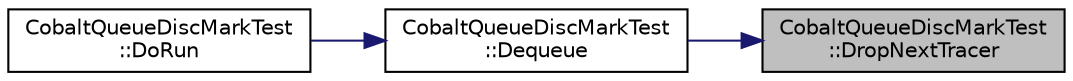 digraph "CobaltQueueDiscMarkTest::DropNextTracer"
{
 // LATEX_PDF_SIZE
  edge [fontname="Helvetica",fontsize="10",labelfontname="Helvetica",labelfontsize="10"];
  node [fontname="Helvetica",fontsize="10",shape=record];
  rankdir="RL";
  Node1 [label="CobaltQueueDiscMarkTest\l::DropNextTracer",height=0.2,width=0.4,color="black", fillcolor="grey75", style="filled", fontcolor="black",tooltip="Drop next tracer function."];
  Node1 -> Node2 [dir="back",color="midnightblue",fontsize="10",style="solid",fontname="Helvetica"];
  Node2 [label="CobaltQueueDiscMarkTest\l::Dequeue",height=0.2,width=0.4,color="black", fillcolor="white", style="filled",URL="$class_cobalt_queue_disc_mark_test.html#af1464fabf15136b7be2f08df8416f21a",tooltip="Dequeue function."];
  Node2 -> Node3 [dir="back",color="midnightblue",fontsize="10",style="solid",fontname="Helvetica"];
  Node3 [label="CobaltQueueDiscMarkTest\l::DoRun",height=0.2,width=0.4,color="black", fillcolor="white", style="filled",URL="$class_cobalt_queue_disc_mark_test.html#a6ed2737e6313ef998f312fe231e93230",tooltip="Implementation to actually run this TestCase."];
}
